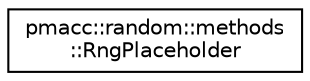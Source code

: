 digraph "Graphical Class Hierarchy"
{
 // LATEX_PDF_SIZE
  edge [fontname="Helvetica",fontsize="10",labelfontname="Helvetica",labelfontsize="10"];
  node [fontname="Helvetica",fontsize="10",shape=record];
  rankdir="LR";
  Node0 [label="pmacc::random::methods\l::RngPlaceholder",height=0.2,width=0.4,color="black", fillcolor="white", style="filled",URL="$structpmacc_1_1random_1_1methods_1_1_rng_placeholder.html",tooltip="placeholder for the rng method"];
}
